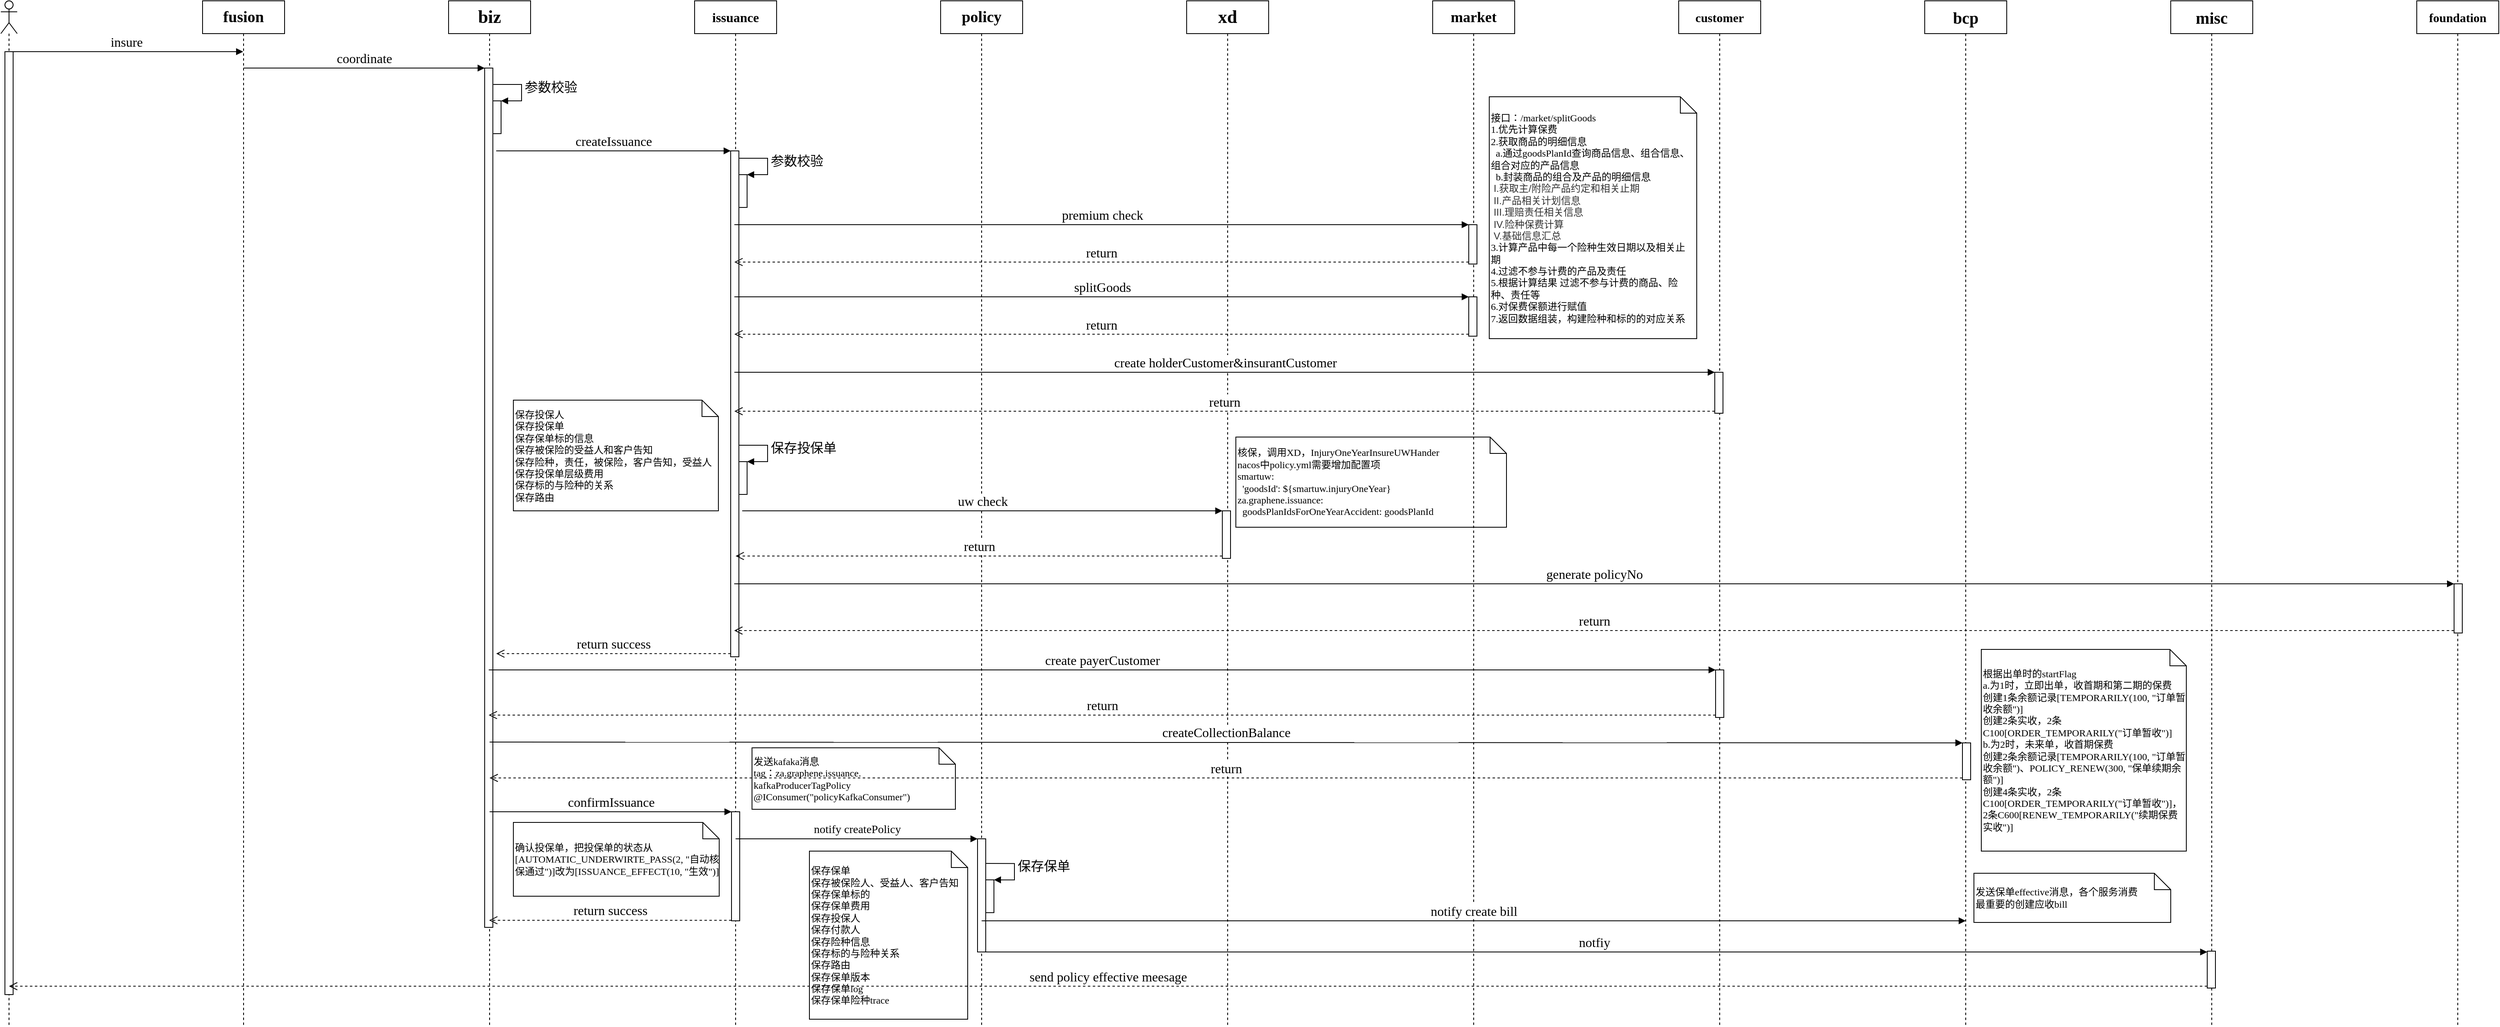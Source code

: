 <mxfile version="20.6.0" type="github">
  <diagram name="Page-1" id="c7558073-3199-34d8-9f00-42111426c3f3">
    <mxGraphModel dx="1422" dy="882" grid="1" gridSize="10" guides="1" tooltips="1" connect="1" arrows="1" fold="1" page="1" pageScale="1" pageWidth="826" pageHeight="1169" background="none" math="0" shadow="0">
      <root>
        <mxCell id="0" />
        <mxCell id="1" parent="0" />
        <mxCell id="289" value="&lt;div style=&quot;&quot;&gt;&lt;div&gt;&lt;span style=&quot;background-color: initial;&quot;&gt;保存保单&lt;/span&gt;&lt;br&gt;&lt;/div&gt;&lt;div&gt;保存被保险人、受益人、客户告知&lt;span style=&quot;background-color: initial;&quot;&gt;&lt;br&gt;&lt;/span&gt;&lt;/div&gt;&lt;div&gt;保存保单标的&lt;/div&gt;&lt;div&gt;保存保单费用&lt;/div&gt;&lt;div&gt;保存投保人&lt;/div&gt;&lt;div&gt;保存付款人&lt;/div&gt;&lt;div&gt;保存险种信息&lt;/div&gt;&lt;div&gt;保存标的与险种关系&lt;/div&gt;&lt;div&gt;保存路由&lt;/div&gt;&lt;div&gt;保存保单版本&lt;/div&gt;&lt;div&gt;保存保单log&lt;/div&gt;&lt;div&gt;保存保单险种trace&lt;/div&gt;&lt;/div&gt;" style="shape=note;size=20;whiteSpace=wrap;html=1;fontFamily=Lucida Console;fontSize=12;align=left;" parent="1" vertex="1">
          <mxGeometry x="1040" y="1135" width="193" height="205" as="geometry" />
        </mxCell>
        <mxCell id="286" value="&lt;div style=&quot;&quot;&gt;&lt;div&gt;发送kafaka消息&amp;nbsp;&lt;/div&gt;&lt;div&gt;tag：&lt;span style=&quot;background-color: initial;&quot;&gt;za.graphene.issuance.&lt;/span&gt;&lt;/div&gt;&lt;div&gt;&lt;span style=&quot;background-color: initial;&quot;&gt;kafkaProducerTagPolicy&lt;/span&gt;&lt;/div&gt;&lt;div&gt;&lt;span style=&quot;background-color: initial;&quot;&gt;@IConsumer(&quot;policyKafkaConsumer&quot;)&lt;br&gt;&lt;/span&gt;&lt;/div&gt;&lt;/div&gt;" style="shape=note;size=20;whiteSpace=wrap;html=1;fontFamily=Lucida Console;fontSize=12;align=left;" parent="1" vertex="1">
          <mxGeometry x="970" y="1009" width="248" height="75" as="geometry" />
        </mxCell>
        <mxCell id="287" value="&lt;div style=&quot;&quot;&gt;核保，调用XD，InjuryOneYearInsureUWHander&lt;br&gt;&lt;/div&gt;&lt;div style=&quot;&quot;&gt;nacos中policy.yml需要增加配置项&lt;/div&gt;&lt;div style=&quot;&quot;&gt;&lt;div&gt;smartuw:&lt;/div&gt;&lt;div&gt;&amp;nbsp; &#39;goodsId&#39;: ${smartuw.injuryOneYear}&lt;/div&gt;&lt;div&gt;za.graphene.issuance:&lt;/div&gt;&lt;div&gt;&amp;nbsp; goodsPlanIdsForOneYearAccident: goodsPlanId&lt;/div&gt;&lt;/div&gt;" style="shape=note;size=20;whiteSpace=wrap;html=1;fontFamily=Lucida Console;fontSize=12;align=left;" parent="1" vertex="1">
          <mxGeometry x="1560" y="630" width="330" height="110" as="geometry" />
        </mxCell>
        <mxCell id="127" value="fusion" style="shape=umlLifeline;perimeter=lifelinePerimeter;whiteSpace=wrap;html=1;container=1;collapsible=0;recursiveResize=0;outlineConnect=0;fontFamily=Lucida Console;fontSize=19;fontStyle=1" parent="1" vertex="1">
          <mxGeometry x="300" y="98" width="100" height="1250" as="geometry" />
        </mxCell>
        <mxCell id="129" value="" style="shape=umlLifeline;participant=umlActor;perimeter=lifelinePerimeter;whiteSpace=wrap;html=1;container=1;collapsible=0;recursiveResize=0;verticalAlign=top;spacingTop=36;outlineConnect=0;fontSize=20;" parent="1" vertex="1">
          <mxGeometry x="54" y="98" width="20" height="1250" as="geometry" />
        </mxCell>
        <mxCell id="150" value="insure" style="html=1;verticalAlign=bottom;endArrow=block;rounded=0;fontFamily=Lucida Console;fontSize=16;" parent="129" target="127" edge="1">
          <mxGeometry width="80" relative="1" as="geometry">
            <mxPoint x="10" y="62" as="sourcePoint" />
            <mxPoint x="90" y="62" as="targetPoint" />
          </mxGeometry>
        </mxCell>
        <mxCell id="133" value="" style="html=1;points=[];perimeter=orthogonalPerimeter;" parent="1" vertex="1">
          <mxGeometry x="59" y="160" width="10" height="1150" as="geometry" />
        </mxCell>
        <mxCell id="134" value="issuance" style="shape=umlLifeline;perimeter=lifelinePerimeter;whiteSpace=wrap;html=1;container=1;collapsible=0;recursiveResize=0;outlineConnect=0;fontFamily=Lucida Console;fontSize=16;fontStyle=1" parent="1" vertex="1">
          <mxGeometry x="900" y="98" width="100" height="1250" as="geometry" />
        </mxCell>
        <mxCell id="272" value="&lt;font style=&quot;font-size: 16px;&quot;&gt;保存投保单&lt;/font&gt;" style="edgeStyle=orthogonalEdgeStyle;html=1;align=left;spacingLeft=2;endArrow=block;rounded=0;entryX=1;entryY=0;fontFamily=Lucida Console;" parent="134" target="271" edge="1">
          <mxGeometry relative="1" as="geometry">
            <mxPoint x="49" y="542" as="sourcePoint" />
            <Array as="points">
              <mxPoint x="89" y="542" />
            </Array>
          </mxGeometry>
        </mxCell>
        <mxCell id="222" value="" style="html=1;points=[];perimeter=orthogonalPerimeter;" parent="134" vertex="1">
          <mxGeometry x="54" y="212" width="10" height="40" as="geometry" />
        </mxCell>
        <mxCell id="223" value="&lt;font style=&quot;font-size: 16px;&quot;&gt;参数校验&lt;/font&gt;" style="edgeStyle=orthogonalEdgeStyle;html=1;align=left;spacingLeft=2;endArrow=block;rounded=0;entryX=1;entryY=0;fontFamily=Lucida Console;" parent="134" target="222" edge="1">
          <mxGeometry relative="1" as="geometry">
            <mxPoint x="49" y="192" as="sourcePoint" />
            <Array as="points">
              <mxPoint x="89" y="192" />
            </Array>
          </mxGeometry>
        </mxCell>
        <mxCell id="224" value="" style="html=1;points=[];perimeter=orthogonalPerimeter;" parent="134" vertex="1">
          <mxGeometry x="44" y="183" width="10" height="617" as="geometry" />
        </mxCell>
        <mxCell id="271" value="" style="html=1;points=[];perimeter=orthogonalPerimeter;" parent="134" vertex="1">
          <mxGeometry x="54" y="562" width="10" height="40" as="geometry" />
        </mxCell>
        <mxCell id="135" value="policy" style="shape=umlLifeline;perimeter=lifelinePerimeter;whiteSpace=wrap;html=1;container=1;collapsible=0;recursiveResize=0;outlineConnect=0;fontFamily=Lucida Console;fontSize=19;fontStyle=1" parent="1" vertex="1">
          <mxGeometry x="1200" y="98" width="100" height="1250" as="geometry" />
        </mxCell>
        <mxCell id="290" value="&lt;font style=&quot;font-size: 16px;&quot;&gt;保存保单&lt;/font&gt;" style="edgeStyle=orthogonalEdgeStyle;html=1;align=left;spacingLeft=2;endArrow=block;rounded=0;entryX=1;entryY=0;fontFamily=Lucida Console;" parent="135" target="291" edge="1">
          <mxGeometry relative="1" as="geometry">
            <mxPoint x="50" y="1052.05" as="sourcePoint" />
            <Array as="points">
              <mxPoint x="90" y="1052.05" />
            </Array>
          </mxGeometry>
        </mxCell>
        <mxCell id="291" value="" style="html=1;points=[];perimeter=orthogonalPerimeter;" parent="135" vertex="1">
          <mxGeometry x="55" y="1072.05" width="10" height="40" as="geometry" />
        </mxCell>
        <mxCell id="283" value="" style="html=1;points=[];perimeter=orthogonalPerimeter;fontFamily=Lucida Console;fontSize=15;" parent="135" vertex="1">
          <mxGeometry x="45" y="1022" width="10" height="138" as="geometry" />
        </mxCell>
        <mxCell id="136" value="market" style="shape=umlLifeline;perimeter=lifelinePerimeter;whiteSpace=wrap;html=1;container=1;collapsible=0;recursiveResize=0;outlineConnect=0;fontFamily=Lucida Console;fontSize=18;fontStyle=1" parent="1" vertex="1">
          <mxGeometry x="1800" y="98" width="100" height="1250" as="geometry" />
        </mxCell>
        <mxCell id="228" value="" style="html=1;points=[];perimeter=orthogonalPerimeter;" parent="136" vertex="1">
          <mxGeometry x="44" y="273" width="10" height="48" as="geometry" />
        </mxCell>
        <mxCell id="137" value="customer" style="shape=umlLifeline;perimeter=lifelinePerimeter;whiteSpace=wrap;html=1;container=1;collapsible=0;recursiveResize=0;outlineConnect=0;fontFamily=Lucida Console;fontSize=15;fontStyle=1" parent="1" vertex="1">
          <mxGeometry x="2100" y="98" width="100" height="1250" as="geometry" />
        </mxCell>
        <mxCell id="138" value="bcp" style="shape=umlLifeline;perimeter=lifelinePerimeter;whiteSpace=wrap;html=1;container=1;collapsible=0;recursiveResize=0;outlineConnect=0;fontFamily=Lucida Console;fontSize=20;fontStyle=1" parent="1" vertex="1">
          <mxGeometry x="2400" y="98" width="100" height="1250" as="geometry" />
        </mxCell>
        <mxCell id="187" value="" style="html=1;points=[];perimeter=orthogonalPerimeter;fontFamily=Lucida Console;fontSize=16;" parent="138" vertex="1">
          <mxGeometry x="46" y="905" width="10" height="45" as="geometry" />
        </mxCell>
        <mxCell id="199" value="" style="html=1;points=[];perimeter=orthogonalPerimeter;fontFamily=Lucida Console;fontSize=16;" parent="138" vertex="1">
          <mxGeometry x="-255" y="816" width="10" height="58" as="geometry" />
        </mxCell>
        <mxCell id="139" value="misc" style="shape=umlLifeline;perimeter=lifelinePerimeter;whiteSpace=wrap;html=1;container=1;collapsible=0;recursiveResize=0;outlineConnect=0;fontFamily=Lucida Console;fontSize=20;fontStyle=1" parent="1" vertex="1">
          <mxGeometry x="2700" y="98" width="100" height="1250" as="geometry" />
        </mxCell>
        <mxCell id="298" value="notfiy" style="html=1;verticalAlign=bottom;endArrow=block;entryX=0;entryY=0;rounded=0;fontFamily=Lucida Console;fontSize=16;" parent="139" edge="1">
          <mxGeometry relative="1" as="geometry">
            <mxPoint x="-1450.5" y="1160" as="sourcePoint" />
            <mxPoint x="44.5" y="1160" as="targetPoint" />
          </mxGeometry>
        </mxCell>
        <mxCell id="297" value="" style="html=1;points=[];perimeter=orthogonalPerimeter;fontFamily=Lucida Console;fontSize=16;" parent="139" vertex="1">
          <mxGeometry x="44.5" y="1159" width="10" height="45" as="geometry" />
        </mxCell>
        <mxCell id="143" value="biz" style="shape=umlLifeline;perimeter=lifelinePerimeter;whiteSpace=wrap;html=1;container=1;collapsible=0;recursiveResize=0;outlineConnect=0;fontFamily=Lucida Console;fontSize=22;fontStyle=1" parent="1" vertex="1">
          <mxGeometry x="600" y="98" width="100" height="1250" as="geometry" />
        </mxCell>
        <mxCell id="221" value="&lt;font face=&quot;Lucida Console&quot; style=&quot;font-size: 16px;&quot;&gt;参数校验&lt;/font&gt;" style="edgeStyle=orthogonalEdgeStyle;html=1;align=left;spacingLeft=2;endArrow=block;rounded=0;entryX=1;entryY=0;" parent="143" target="220" edge="1">
          <mxGeometry relative="1" as="geometry">
            <mxPoint x="49" y="102" as="sourcePoint" />
            <Array as="points">
              <mxPoint x="89" y="102" />
            </Array>
          </mxGeometry>
        </mxCell>
        <mxCell id="202" value="" style="html=1;points=[];perimeter=orthogonalPerimeter;fontFamily=Lucida Console;fontSize=16;" parent="143" vertex="1">
          <mxGeometry x="44" y="82" width="10" height="1048" as="geometry" />
        </mxCell>
        <mxCell id="220" value="" style="html=1;points=[];perimeter=orthogonalPerimeter;" parent="143" vertex="1">
          <mxGeometry x="54" y="122" width="10" height="40" as="geometry" />
        </mxCell>
        <mxCell id="154" value="xd" style="shape=umlLifeline;perimeter=lifelinePerimeter;whiteSpace=wrap;html=1;container=1;collapsible=0;recursiveResize=0;outlineConnect=0;fontFamily=Lucida Console;fontStyle=1;fontSize=22;" parent="1" vertex="1">
          <mxGeometry x="1500" y="98" width="100" height="1250" as="geometry" />
        </mxCell>
        <mxCell id="193" value="" style="html=1;points=[];perimeter=orthogonalPerimeter;fontFamily=Lucida Console;fontSize=16;" parent="154" vertex="1">
          <mxGeometry x="43.5" y="622" width="10" height="58" as="geometry" />
        </mxCell>
        <mxCell id="188" value="createCollectionBalance" style="html=1;verticalAlign=bottom;endArrow=block;entryX=0;entryY=0;rounded=0;fontFamily=Lucida Console;fontSize=16;" parent="1" target="187" edge="1">
          <mxGeometry relative="1" as="geometry">
            <mxPoint x="650" y="1002" as="sourcePoint" />
          </mxGeometry>
        </mxCell>
        <mxCell id="189" value="return" style="html=1;verticalAlign=bottom;endArrow=open;dashed=1;endSize=8;exitX=0;exitY=0.95;rounded=0;fontFamily=Lucida Console;fontSize=16;" parent="1" source="187" target="143" edge="1">
          <mxGeometry relative="1" as="geometry">
            <mxPoint x="649.447" y="1057.15" as="targetPoint" />
          </mxGeometry>
        </mxCell>
        <mxCell id="203" value="coordinate" style="html=1;verticalAlign=bottom;endArrow=block;entryX=0;entryY=0;rounded=0;fontFamily=Lucida Console;fontSize=16;" parent="1" source="127" target="202" edge="1">
          <mxGeometry relative="1" as="geometry">
            <mxPoint x="319" y="754" as="sourcePoint" />
          </mxGeometry>
        </mxCell>
        <mxCell id="225" value="&lt;span style=&quot;font-family: &amp;quot;Lucida Console&amp;quot;; font-size: 16px;&quot;&gt;createIssuance&lt;/span&gt;" style="html=1;verticalAlign=bottom;endArrow=block;entryX=0;entryY=0;rounded=0;" parent="1" target="224" edge="1">
          <mxGeometry relative="1" as="geometry">
            <mxPoint x="658.071" y="281.0" as="sourcePoint" />
          </mxGeometry>
        </mxCell>
        <mxCell id="226" value="&lt;span style=&quot;font-family: &amp;quot;Lucida Console&amp;quot;; font-size: 16px;&quot;&gt;return success&lt;/span&gt;" style="html=1;verticalAlign=bottom;endArrow=open;dashed=1;endSize=8;exitX=0;exitY=0.95;rounded=0;" parent="1" edge="1">
          <mxGeometry relative="1" as="geometry">
            <mxPoint x="658.071" y="894.15" as="targetPoint" />
            <mxPoint x="944" y="894.15" as="sourcePoint" />
          </mxGeometry>
        </mxCell>
        <mxCell id="229" value="&lt;span style=&quot;font-family: &amp;quot;Lucida Console&amp;quot;; font-size: 16px;&quot;&gt;premium check&lt;/span&gt;" style="html=1;verticalAlign=bottom;endArrow=block;entryX=0;entryY=0;rounded=0;" parent="1" target="228" edge="1">
          <mxGeometry relative="1" as="geometry">
            <mxPoint x="948.5" y="371" as="sourcePoint" />
          </mxGeometry>
        </mxCell>
        <mxCell id="230" value="&lt;span style=&quot;font-family: &amp;quot;Lucida Console&amp;quot;; font-size: 16px;&quot;&gt;return&lt;/span&gt;" style="html=1;verticalAlign=bottom;endArrow=open;dashed=1;endSize=8;exitX=0;exitY=0.95;rounded=0;fontSize=16;" parent="1" source="228" edge="1">
          <mxGeometry relative="1" as="geometry">
            <mxPoint x="948.5" y="416.6" as="targetPoint" />
          </mxGeometry>
        </mxCell>
        <mxCell id="250" value="" style="html=1;points=[];perimeter=orthogonalPerimeter;" parent="1" vertex="1">
          <mxGeometry x="1844" y="459" width="10" height="48" as="geometry" />
        </mxCell>
        <UserObject label="&lt;span style=&quot;font-family: &amp;quot;Lucida Console&amp;quot;; font-size: 16px;&quot;&gt;splitGoods&lt;/span&gt;" linkTarget="_blank" id="251">
          <mxCell style="html=1;verticalAlign=bottom;endArrow=block;entryX=0;entryY=0;rounded=0;" parent="1" target="250" edge="1">
            <mxGeometry relative="1" as="geometry">
              <mxPoint x="948.5" y="459" as="sourcePoint" />
            </mxGeometry>
          </mxCell>
        </UserObject>
        <mxCell id="252" value="&lt;span style=&quot;font-family: &amp;quot;Lucida Console&amp;quot;; font-size: 16px;&quot;&gt;return&lt;/span&gt;" style="html=1;verticalAlign=bottom;endArrow=open;dashed=1;endSize=8;exitX=0;exitY=0.95;rounded=0;fontSize=16;" parent="1" source="250" edge="1">
          <mxGeometry relative="1" as="geometry">
            <mxPoint x="948.5" y="504.6" as="targetPoint" />
          </mxGeometry>
        </mxCell>
        <mxCell id="267" value="&lt;div style=&quot;font-size: 12px;&quot;&gt;&lt;font style=&quot;font-size: 12px;&quot;&gt;接口：/market/splitGoods&lt;/font&gt;&lt;/div&gt;&lt;div style=&quot;font-size: 12px;&quot;&gt;&lt;font style=&quot;font-size: 12px;&quot;&gt;1.优先计算保费&amp;nbsp;&lt;/font&gt;&lt;/div&gt;&lt;div style=&quot;font-size: 12px;&quot;&gt;&lt;font style=&quot;font-size: 12px;&quot;&gt;2.获取商品的明细信息&amp;nbsp;&lt;/font&gt;&lt;/div&gt;&lt;div style=&quot;font-size: 12px;&quot;&gt;&lt;span style=&quot;background-color: initial; font-size: 12px;&quot;&gt;&amp;nbsp; a.通过goodsPlanId查询商品信息、组合信息、组合对应的产品信息&amp;nbsp;&lt;/span&gt;&lt;/div&gt;&lt;div style=&quot;font-size: 12px;&quot;&gt;&lt;span style=&quot;background-color: initial; font-size: 12px;&quot;&gt;&amp;nbsp; b.封装商品的组合及产品的明细信息&lt;/span&gt;&lt;/div&gt;&lt;div style=&quot;font-size: 12px;&quot;&gt;&lt;font face=&quot;PingFang SC, Lantinghei SC, Microsoft YaHei, arial, 宋体, sans-serif, tahoma&quot; color=&quot;#333333&quot; style=&quot;font-size: 12px;&quot;&gt;&lt;span style=&quot;font-size: 12px;&quot;&gt;&lt;/span&gt;&lt;/font&gt;&lt;div style=&quot;font-size: 12px;&quot;&gt;&lt;font face=&quot;PingFang SC, Lantinghei SC, Microsoft YaHei, arial, 宋体, sans-serif, tahoma&quot; color=&quot;#333333&quot; style=&quot;font-size: 12px;&quot;&gt;&lt;span style=&quot;font-size: 12px;&quot;&gt;&lt;span style=&quot;white-space: pre;&quot;&gt;	&lt;/span&gt;I.获取主/附险产品约定和相关止期&amp;nbsp;&lt;/span&gt;&lt;/font&gt;&lt;/div&gt;&lt;div style=&quot;font-size: 12px;&quot;&gt;&lt;font face=&quot;PingFang SC, Lantinghei SC, Microsoft YaHei, arial, 宋体, sans-serif, tahoma&quot; color=&quot;#333333&quot; style=&quot;font-size: 12px;&quot;&gt;&lt;span style=&quot;font-size: 12px;&quot;&gt;&lt;span style=&quot;white-space: pre;&quot;&gt;	&lt;/span&gt;II.产品相关计划信息&lt;/span&gt;&lt;/font&gt;&lt;/div&gt;&lt;div style=&quot;font-size: 12px;&quot;&gt;&lt;font face=&quot;PingFang SC, Lantinghei SC, Microsoft YaHei, arial, 宋体, sans-serif, tahoma&quot; color=&quot;#333333&quot; style=&quot;font-size: 12px;&quot;&gt;&lt;span style=&quot;font-size: 12px;&quot;&gt;&lt;span style=&quot;white-space: pre;&quot;&gt;	&lt;/span&gt;III.理赔责任相关信息&amp;nbsp;&lt;/span&gt;&lt;/font&gt;&lt;/div&gt;&lt;div style=&quot;font-size: 12px;&quot;&gt;&lt;font face=&quot;PingFang SC, Lantinghei SC, Microsoft YaHei, arial, 宋体, sans-serif, tahoma&quot; color=&quot;#333333&quot; style=&quot;font-size: 12px;&quot;&gt;&lt;span style=&quot;font-size: 12px;&quot;&gt;&lt;span style=&quot;white-space: pre;&quot;&gt;	&lt;/span&gt;IV.险种保费计算&amp;nbsp;&lt;/span&gt;&lt;/font&gt;&lt;/div&gt;&lt;div style=&quot;font-size: 12px;&quot;&gt;&lt;font face=&quot;PingFang SC, Lantinghei SC, Microsoft YaHei, arial, 宋体, sans-serif, tahoma&quot; color=&quot;#333333&quot; style=&quot;font-size: 12px;&quot;&gt;&lt;span style=&quot;font-size: 12px;&quot;&gt;&lt;span style=&quot;white-space: pre;&quot;&gt;	&lt;/span&gt;V.基础信息汇总&lt;/span&gt;&lt;/font&gt;&lt;/div&gt;&lt;/div&gt;&lt;div style=&quot;font-size: 12px;&quot;&gt;&lt;font style=&quot;font-size: 12px;&quot;&gt;3.计算产品中每一个险种生效日期以及相关止期&amp;nbsp;&lt;/font&gt;&lt;/div&gt;&lt;div style=&quot;font-size: 12px;&quot;&gt;&lt;font style=&quot;font-size: 12px;&quot;&gt;4.过滤不参与计费的产品及责任&amp;nbsp;&lt;/font&gt;&lt;/div&gt;&lt;div style=&quot;font-size: 12px;&quot;&gt;&lt;font style=&quot;font-size: 12px;&quot;&gt;5.根据计算结果 过滤不参与计费的商品、险种、责任等&lt;/font&gt;&lt;/div&gt;&lt;div style=&quot;font-size: 12px;&quot;&gt;&lt;font style=&quot;font-size: 12px;&quot;&gt;6.对保费保额进行赋值&lt;/font&gt;&lt;/div&gt;&lt;div style=&quot;font-size: 12px;&quot;&gt;&lt;font style=&quot;font-size: 12px;&quot;&gt;7.返回数据组装，构建险种和标的的对应关系&lt;/font&gt;&lt;/div&gt;" style="shape=note;size=20;whiteSpace=wrap;html=1;fontFamily=Lucida Console;fontSize=12;align=left;" parent="1" vertex="1">
          <mxGeometry x="1869" y="215" width="253" height="295" as="geometry" />
        </mxCell>
        <mxCell id="268" value="" style="html=1;points=[];perimeter=orthogonalPerimeter;fontFamily=Lucida Console;fontSize=16;" parent="1" vertex="1">
          <mxGeometry x="2144" y="551" width="10" height="50" as="geometry" />
        </mxCell>
        <mxCell id="269" value="create holderCustomer&amp;amp;insurantCustomer" style="html=1;verticalAlign=bottom;endArrow=block;entryX=0;entryY=0;rounded=0;strokeColor=#000000;fontFamily=Lucida Console;fontSize=16;fillColor=#FF3333;" parent="1" target="268" edge="1">
          <mxGeometry relative="1" as="geometry">
            <mxPoint x="948.5" y="551" as="sourcePoint" />
          </mxGeometry>
        </mxCell>
        <mxCell id="270" value="return" style="html=1;verticalAlign=bottom;endArrow=open;dashed=1;endSize=8;exitX=0;exitY=0.95;rounded=0;strokeColor=#000000;fontFamily=Lucida Console;fontSize=16;fillColor=#FF3333;" parent="1" source="268" edge="1">
          <mxGeometry relative="1" as="geometry">
            <mxPoint x="948.5" y="598.5" as="targetPoint" />
          </mxGeometry>
        </mxCell>
        <mxCell id="273" value="&lt;div style=&quot;font-size: 12px;&quot;&gt;保存投保人&lt;/div&gt;&lt;div style=&quot;font-size: 12px;&quot;&gt;保存投保单&lt;/div&gt;&lt;div style=&quot;font-size: 12px;&quot;&gt;保存保单标的信息&lt;/div&gt;&lt;div style=&quot;font-size: 12px;&quot;&gt;保存被保险的受益人和客户告知&lt;/div&gt;&lt;div style=&quot;font-size: 12px;&quot;&gt;保存险种，责任，被保险，客户告知，受益人&lt;/div&gt;&lt;div style=&quot;font-size: 12px;&quot;&gt;保存投保单层级费用&lt;/div&gt;&lt;div style=&quot;font-size: 12px;&quot;&gt;保存标的与险种的关系&lt;/div&gt;&lt;div style=&quot;font-size: 12px;&quot;&gt;保存路由&lt;/div&gt;" style="shape=note;size=20;whiteSpace=wrap;html=1;fontFamily=Lucida Console;fontSize=12;align=left;" parent="1" vertex="1">
          <mxGeometry x="679" y="585" width="250" height="135" as="geometry" />
        </mxCell>
        <mxCell id="194" value="uw check" style="html=1;verticalAlign=bottom;endArrow=block;entryX=0;entryY=0;rounded=0;fontFamily=Lucida Console;fontSize=16;" parent="1" target="193" edge="1">
          <mxGeometry relative="1" as="geometry">
            <mxPoint x="958.071" y="720.0" as="sourcePoint" />
          </mxGeometry>
        </mxCell>
        <mxCell id="195" value="return" style="html=1;verticalAlign=bottom;endArrow=open;dashed=1;endSize=8;exitX=0;exitY=0.95;rounded=0;fontFamily=Lucida Console;fontSize=16;" parent="1" source="193" target="134" edge="1">
          <mxGeometry relative="1" as="geometry">
            <mxPoint x="958.071" y="796" as="targetPoint" />
          </mxGeometry>
        </mxCell>
        <mxCell id="274" value="foundation" style="shape=umlLifeline;perimeter=lifelinePerimeter;whiteSpace=wrap;html=1;container=1;collapsible=0;recursiveResize=0;outlineConnect=0;fontFamily=Lucida Console;fontSize=15;fontStyle=1" parent="1" vertex="1">
          <mxGeometry x="3000" y="98" width="100" height="1250" as="geometry" />
        </mxCell>
        <mxCell id="276" value="" style="html=1;points=[];perimeter=orthogonalPerimeter;fontFamily=Lucida Console;fontSize=16;" parent="274" vertex="1">
          <mxGeometry x="45.5" y="711" width="10" height="60" as="geometry" />
        </mxCell>
        <mxCell id="277" value="generate policyNo" style="html=1;verticalAlign=bottom;endArrow=block;entryX=0;entryY=0;rounded=0;fontFamily=Lucida Console;fontSize=16;" parent="1" target="276" edge="1">
          <mxGeometry relative="1" as="geometry">
            <mxPoint x="948.278" y="809" as="sourcePoint" />
          </mxGeometry>
        </mxCell>
        <mxCell id="278" value="return" style="html=1;verticalAlign=bottom;endArrow=open;dashed=1;endSize=8;exitX=0;exitY=0.95;rounded=0;fontFamily=Lucida Console;fontSize=16;" parent="1" source="276" edge="1">
          <mxGeometry relative="1" as="geometry">
            <mxPoint x="948.278" y="866.0" as="targetPoint" />
          </mxGeometry>
        </mxCell>
        <mxCell id="201" value="return" style="html=1;verticalAlign=bottom;endArrow=open;dashed=1;endSize=8;exitX=0;exitY=0.95;rounded=0;fontFamily=Lucida Console;fontSize=16;" parent="1" source="199" edge="1">
          <mxGeometry relative="1" as="geometry">
            <mxPoint x="648.962" y="969.1" as="targetPoint" />
          </mxGeometry>
        </mxCell>
        <mxCell id="279" value="&lt;div style=&quot;&quot;&gt;&lt;div style=&quot;&quot;&gt;&lt;div&gt;根据出单时的startFlag&lt;/div&gt;&lt;div&gt;a.为1时，立即出单，收首期和第二期的保费&lt;/div&gt;&lt;div&gt;创建1条余额记录[TEMPORARILY(100, &quot;订单暂收余额&quot;)]&lt;/div&gt;&lt;div&gt;创建2条实收，2条C100[ORDER_TEMPORARILY(&quot;订单暂收&quot;)]&lt;/div&gt;&lt;div&gt;b.为2时，未来单，收首期保费&lt;/div&gt;&lt;div&gt;创建2条余额记录[TEMPORARILY(100, &quot;订单暂收余额&quot;)、POLICY_RENEW(300, &quot;保单续期余额&quot;)]&lt;/div&gt;&lt;div&gt;创建4条实收，2条C100[ORDER_TEMPORARILY(&quot;订单暂收&quot;)]，2条C600[RENEW_TEMPORARILY(&quot;续期保费实收&quot;)]&lt;/div&gt;&lt;/div&gt;&lt;/div&gt;" style="shape=note;size=20;whiteSpace=wrap;html=1;fontFamily=Lucida Console;fontSize=12;align=left;" parent="1" vertex="1">
          <mxGeometry x="2469" y="889" width="250" height="246" as="geometry" />
        </mxCell>
        <mxCell id="182" value="" style="html=1;points=[];perimeter=orthogonalPerimeter;fontFamily=Lucida Console;fontSize=16;" parent="1" vertex="1">
          <mxGeometry x="945" y="1087" width="10" height="133" as="geometry" />
        </mxCell>
        <mxCell id="183" value="confirmIssuance" style="html=1;verticalAlign=bottom;endArrow=block;entryX=0;entryY=0;rounded=0;fontFamily=Lucida Console;fontSize=16;" parent="1" source="143" target="182" edge="1">
          <mxGeometry relative="1" as="geometry">
            <mxPoint x="712" y="1087" as="sourcePoint" />
          </mxGeometry>
        </mxCell>
        <mxCell id="184" value="return success" style="html=1;verticalAlign=bottom;endArrow=open;dashed=1;endSize=8;exitX=0;exitY=0.95;rounded=0;fontFamily=Lucida Console;fontSize=16;" parent="1" edge="1">
          <mxGeometry relative="1" as="geometry">
            <mxPoint x="649.447" y="1219.35" as="targetPoint" />
            <mxPoint x="945" y="1219.35" as="sourcePoint" />
          </mxGeometry>
        </mxCell>
        <mxCell id="280" value="&lt;div style=&quot;&quot;&gt;确认投保单，把投保单的状态从[AUTOMATIC_UNDERWIRTE_PASS(2, &quot;自动核保通过&quot;)]改为[ISSUANCE_EFFECT(10, &quot;生效&quot;)]&lt;br&gt;&lt;/div&gt;" style="shape=note;size=20;whiteSpace=wrap;html=1;fontFamily=Lucida Console;fontSize=12;align=left;" parent="1" vertex="1">
          <mxGeometry x="679" y="1100" width="251" height="90" as="geometry" />
        </mxCell>
        <mxCell id="284" value="&lt;span style=&quot;font-size: 14px;&quot;&gt;notify createPolicy&lt;/span&gt;" style="html=1;verticalAlign=bottom;endArrow=block;entryX=0;entryY=0;rounded=0;strokeColor=#000000;fontFamily=Lucida Console;fontSize=15;fillColor=#FF3333;" parent="1" source="134" target="283" edge="1">
          <mxGeometry relative="1" as="geometry">
            <mxPoint x="1010" y="1124" as="sourcePoint" />
          </mxGeometry>
        </mxCell>
        <mxCell id="293" value="&lt;font style=&quot;font-size: 16px;&quot;&gt;notify create bill&lt;/font&gt;" style="html=1;verticalAlign=bottom;endArrow=block;rounded=0;fontSize=16;fontFamily=Lucida Console;" parent="1" source="135" edge="1">
          <mxGeometry relative="1" as="geometry">
            <mxPoint x="1670" y="1230" as="sourcePoint" />
            <mxPoint x="2450" y="1220" as="targetPoint" />
          </mxGeometry>
        </mxCell>
        <mxCell id="296" value="&lt;div style=&quot;&quot;&gt;&lt;div style=&quot;&quot;&gt;&lt;div&gt;发送保单effective消息，各个服务消费&lt;/div&gt;&lt;div&gt;最重要的创建应收bill&lt;/div&gt;&lt;/div&gt;&lt;/div&gt;" style="shape=note;size=20;whiteSpace=wrap;html=1;fontFamily=Lucida Console;fontSize=12;align=left;" parent="1" vertex="1">
          <mxGeometry x="2460" y="1162" width="240" height="60" as="geometry" />
        </mxCell>
        <mxCell id="200" value="create payerCustomer" style="html=1;verticalAlign=bottom;endArrow=block;entryX=0;entryY=0;rounded=0;fontFamily=Lucida Console;fontSize=16;" parent="1" target="199" edge="1">
          <mxGeometry relative="1" as="geometry">
            <mxPoint x="648.962" y="914" as="sourcePoint" />
          </mxGeometry>
        </mxCell>
        <mxCell id="299" value="send policy effective meesage" style="html=1;verticalAlign=bottom;endArrow=open;dashed=1;endSize=8;exitX=0;exitY=0.95;rounded=0;fontFamily=Lucida Console;fontSize=16;" parent="1" source="297" target="129" edge="1">
          <mxGeometry relative="1" as="geometry">
            <mxPoint x="788" y="1299.75" as="targetPoint" />
          </mxGeometry>
        </mxCell>
      </root>
    </mxGraphModel>
  </diagram>
</mxfile>
